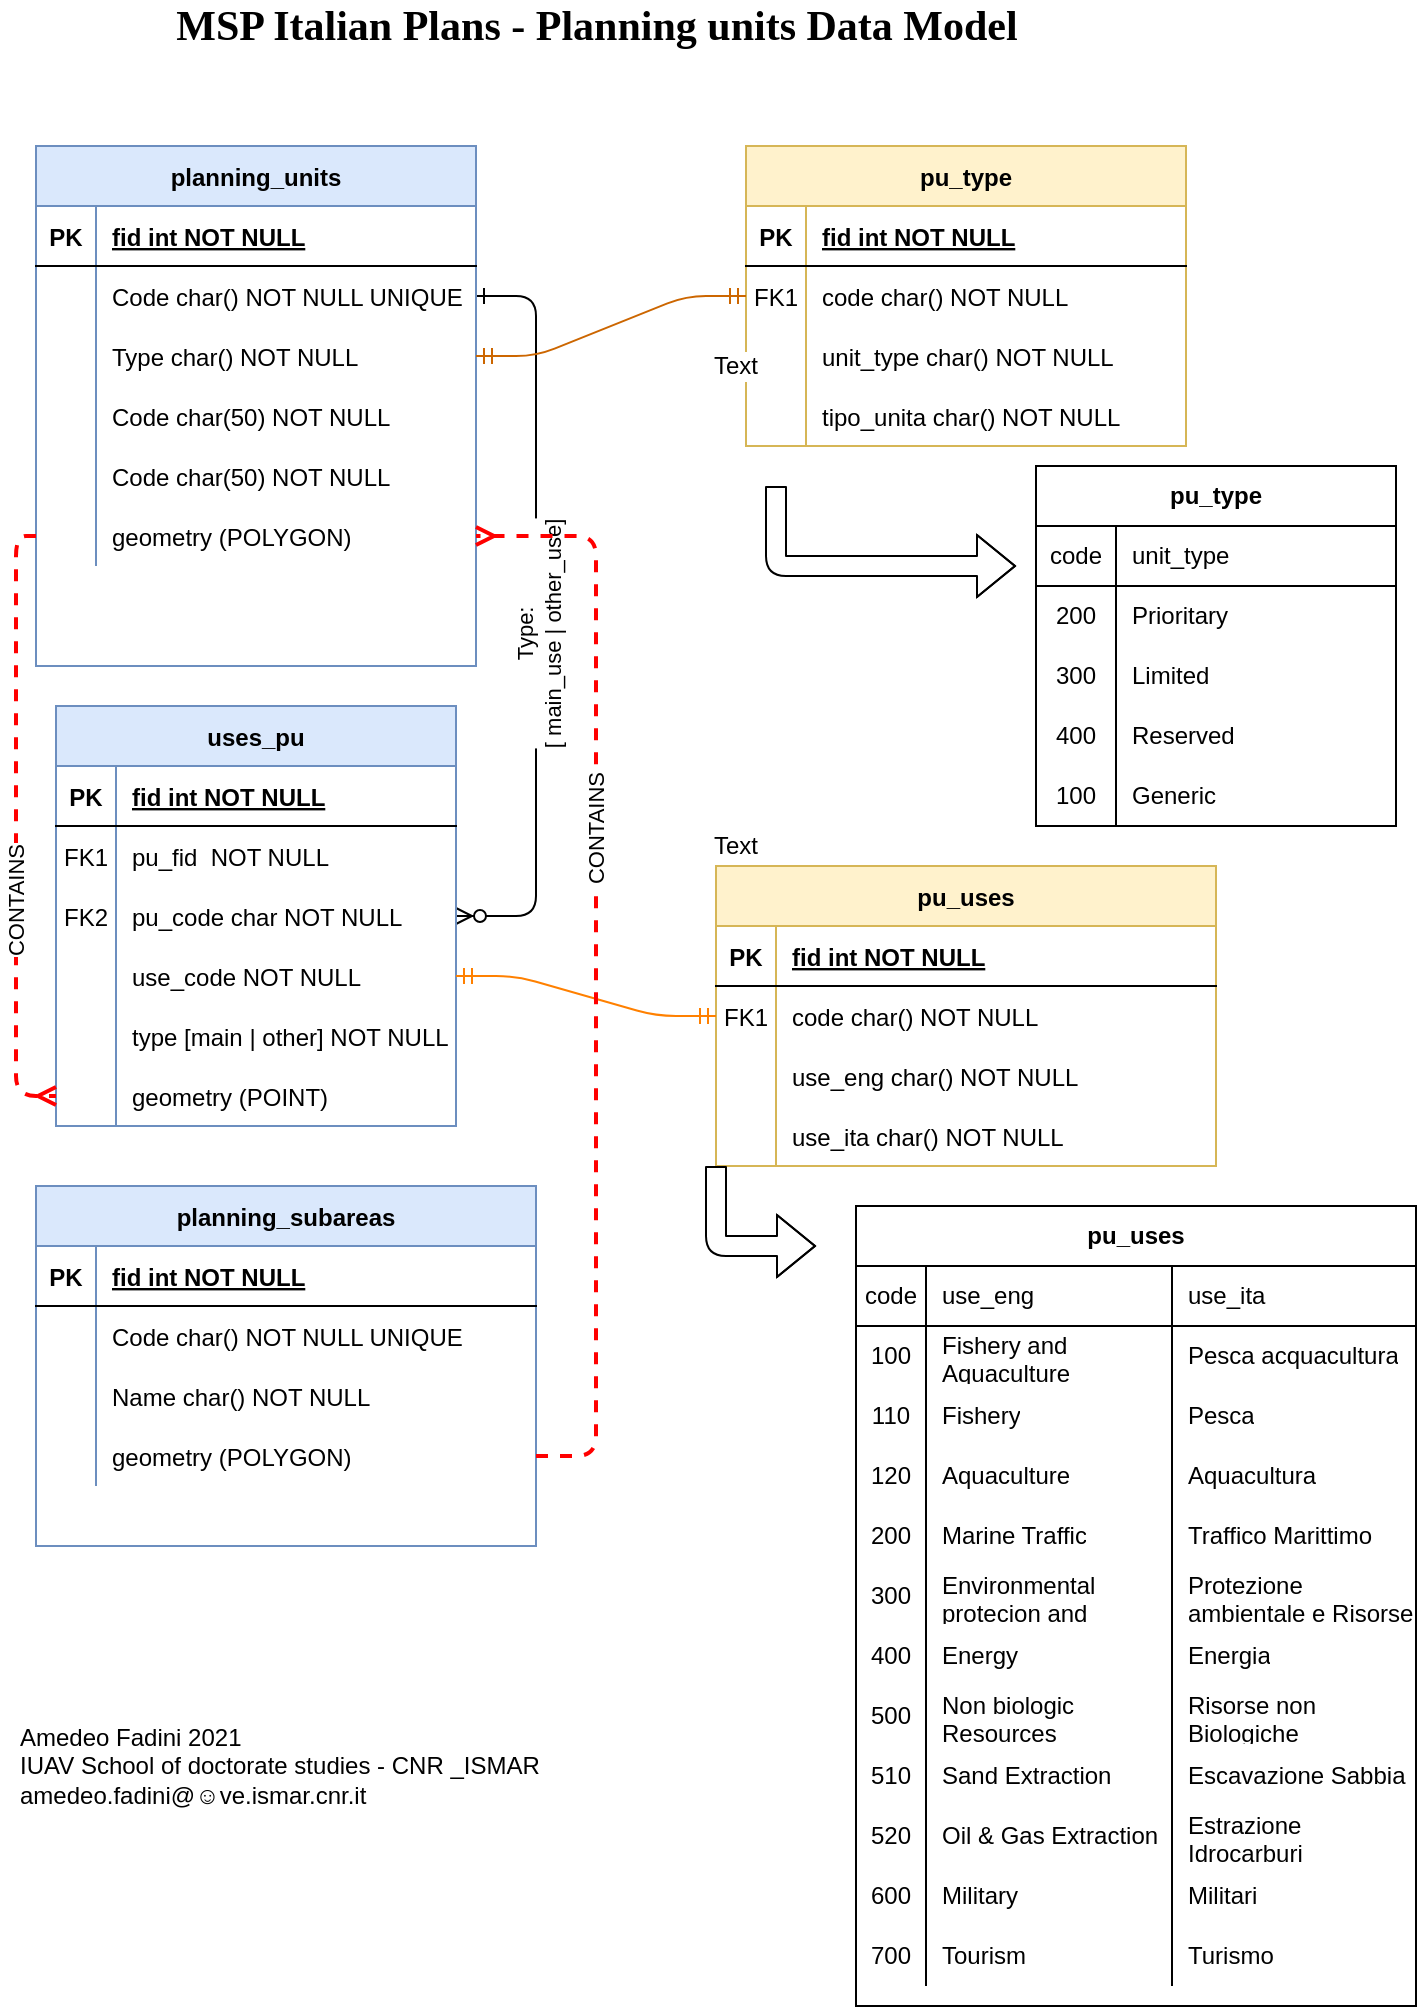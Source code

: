 <mxfile version="14.3.0" type="github">
  <diagram id="R2lEEEUBdFMjLlhIrx00" name="Page-1">
    <mxGraphModel dx="447" dy="422" grid="1" gridSize="10" guides="1" tooltips="1" connect="1" arrows="1" fold="1" page="1" pageScale="1" pageWidth="850" pageHeight="1100" math="0" shadow="0" extFonts="Permanent Marker^https://fonts.googleapis.com/css?family=Permanent+Marker">
      <root>
        <mxCell id="0" />
        <mxCell id="1" parent="0" />
        <mxCell id="C-vyLk0tnHw3VtMMgP7b-1" value="" style="edgeStyle=entityRelationEdgeStyle;endArrow=ERzeroToMany;startArrow=ERone;endFill=1;startFill=0;" parent="1" source="C-vyLk0tnHw3VtMMgP7b-27" target="C-vyLk0tnHw3VtMMgP7b-9" edge="1">
          <mxGeometry width="100" height="100" relative="1" as="geometry">
            <mxPoint x="340" y="720" as="sourcePoint" />
            <mxPoint x="440" y="620" as="targetPoint" />
          </mxGeometry>
        </mxCell>
        <mxCell id="fFFirWroovOzsKJPfMBZ-1" value="Type:&lt;br&gt;[ main_use | other_use]" style="edgeLabel;html=1;align=center;verticalAlign=middle;resizable=0;points=[];labelBackgroundColor=#ffffff;rotation=270;fixDash=0;container=0;" parent="C-vyLk0tnHw3VtMMgP7b-1" vertex="1" connectable="0">
          <mxGeometry x="-0.103" y="1" relative="1" as="geometry">
            <mxPoint y="28.71" as="offset" />
          </mxGeometry>
        </mxCell>
        <mxCell id="C-vyLk0tnHw3VtMMgP7b-2" value="uses_pu" style="shape=table;startSize=30;container=1;collapsible=1;childLayout=tableLayout;fixedRows=1;rowLines=0;fontStyle=1;align=center;resizeLast=1;fillColor=#dae8fc;strokeColor=#6c8ebf;" parent="1" vertex="1">
          <mxGeometry x="40" y="370" width="200" height="210" as="geometry" />
        </mxCell>
        <mxCell id="C-vyLk0tnHw3VtMMgP7b-3" value="" style="shape=partialRectangle;collapsible=0;dropTarget=0;pointerEvents=0;fillColor=none;points=[[0,0.5],[1,0.5]];portConstraint=eastwest;top=0;left=0;right=0;bottom=1;" parent="C-vyLk0tnHw3VtMMgP7b-2" vertex="1">
          <mxGeometry y="30" width="200" height="30" as="geometry" />
        </mxCell>
        <mxCell id="C-vyLk0tnHw3VtMMgP7b-4" value="PK" style="shape=partialRectangle;overflow=hidden;connectable=0;fillColor=none;top=0;left=0;bottom=0;right=0;fontStyle=1;" parent="C-vyLk0tnHw3VtMMgP7b-3" vertex="1">
          <mxGeometry width="30" height="30" as="geometry" />
        </mxCell>
        <mxCell id="C-vyLk0tnHw3VtMMgP7b-5" value="fid int NOT NULL " style="shape=partialRectangle;overflow=hidden;connectable=0;fillColor=none;top=0;left=0;bottom=0;right=0;align=left;spacingLeft=6;fontStyle=5;" parent="C-vyLk0tnHw3VtMMgP7b-3" vertex="1">
          <mxGeometry x="30" width="170" height="30" as="geometry" />
        </mxCell>
        <mxCell id="C-vyLk0tnHw3VtMMgP7b-6" value="" style="shape=partialRectangle;collapsible=0;dropTarget=0;pointerEvents=0;fillColor=none;points=[[0,0.5],[1,0.5]];portConstraint=eastwest;top=0;left=0;right=0;bottom=0;" parent="C-vyLk0tnHw3VtMMgP7b-2" vertex="1">
          <mxGeometry y="60" width="200" height="30" as="geometry" />
        </mxCell>
        <mxCell id="C-vyLk0tnHw3VtMMgP7b-7" value="FK1" style="shape=partialRectangle;overflow=hidden;connectable=0;fillColor=none;top=0;left=0;bottom=0;right=0;" parent="C-vyLk0tnHw3VtMMgP7b-6" vertex="1">
          <mxGeometry width="30" height="30" as="geometry" />
        </mxCell>
        <mxCell id="C-vyLk0tnHw3VtMMgP7b-8" value="pu_fid  NOT NULL" style="shape=partialRectangle;overflow=hidden;connectable=0;fillColor=none;top=0;left=0;bottom=0;right=0;align=left;spacingLeft=6;" parent="C-vyLk0tnHw3VtMMgP7b-6" vertex="1">
          <mxGeometry x="30" width="170" height="30" as="geometry" />
        </mxCell>
        <mxCell id="C-vyLk0tnHw3VtMMgP7b-9" value="" style="shape=partialRectangle;collapsible=0;dropTarget=0;pointerEvents=0;fillColor=none;points=[[0,0.5],[1,0.5]];portConstraint=eastwest;top=0;left=0;right=0;bottom=0;" parent="C-vyLk0tnHw3VtMMgP7b-2" vertex="1">
          <mxGeometry y="90" width="200" height="30" as="geometry" />
        </mxCell>
        <mxCell id="C-vyLk0tnHw3VtMMgP7b-10" value="FK2" style="shape=partialRectangle;overflow=hidden;connectable=0;fillColor=none;top=0;left=0;bottom=0;right=0;" parent="C-vyLk0tnHw3VtMMgP7b-9" vertex="1">
          <mxGeometry width="30" height="30" as="geometry" />
        </mxCell>
        <mxCell id="C-vyLk0tnHw3VtMMgP7b-11" value="pu_code char NOT NULL" style="shape=partialRectangle;overflow=hidden;connectable=0;fillColor=none;top=0;left=0;bottom=0;right=0;align=left;spacingLeft=6;" parent="C-vyLk0tnHw3VtMMgP7b-9" vertex="1">
          <mxGeometry x="30" width="170" height="30" as="geometry" />
        </mxCell>
        <mxCell id="M959guUSzOigbNjSj6-p-2" value="" style="shape=partialRectangle;collapsible=0;dropTarget=0;pointerEvents=0;fillColor=none;points=[[0,0.5],[1,0.5]];portConstraint=eastwest;top=0;left=0;right=0;bottom=0;" vertex="1" parent="C-vyLk0tnHw3VtMMgP7b-2">
          <mxGeometry y="120" width="200" height="30" as="geometry" />
        </mxCell>
        <mxCell id="M959guUSzOigbNjSj6-p-3" value="" style="shape=partialRectangle;overflow=hidden;connectable=0;fillColor=none;top=0;left=0;bottom=0;right=0;" vertex="1" parent="M959guUSzOigbNjSj6-p-2">
          <mxGeometry width="30" height="30" as="geometry" />
        </mxCell>
        <mxCell id="M959guUSzOigbNjSj6-p-4" value="use_code NOT NULL" style="shape=partialRectangle;overflow=hidden;connectable=0;fillColor=none;top=0;left=0;bottom=0;right=0;align=left;spacingLeft=6;" vertex="1" parent="M959guUSzOigbNjSj6-p-2">
          <mxGeometry x="30" width="170" height="30" as="geometry" />
        </mxCell>
        <mxCell id="M959guUSzOigbNjSj6-p-5" value="" style="shape=partialRectangle;collapsible=0;dropTarget=0;pointerEvents=0;fillColor=none;points=[[0,0.5],[1,0.5]];portConstraint=eastwest;top=0;left=0;right=0;bottom=0;" vertex="1" parent="C-vyLk0tnHw3VtMMgP7b-2">
          <mxGeometry y="150" width="200" height="30" as="geometry" />
        </mxCell>
        <mxCell id="M959guUSzOigbNjSj6-p-6" value="" style="shape=partialRectangle;overflow=hidden;connectable=0;fillColor=none;top=0;left=0;bottom=0;right=0;" vertex="1" parent="M959guUSzOigbNjSj6-p-5">
          <mxGeometry width="30" height="30" as="geometry" />
        </mxCell>
        <mxCell id="M959guUSzOigbNjSj6-p-7" value="type [main | other] NOT NULL" style="shape=partialRectangle;overflow=hidden;connectable=0;fillColor=none;top=0;left=0;bottom=0;right=0;align=left;spacingLeft=6;" vertex="1" parent="M959guUSzOigbNjSj6-p-5">
          <mxGeometry x="30" width="170" height="30" as="geometry" />
        </mxCell>
        <mxCell id="M959guUSzOigbNjSj6-p-123" value="" style="shape=partialRectangle;collapsible=0;dropTarget=0;pointerEvents=0;fillColor=none;points=[[0,0.5],[1,0.5]];portConstraint=eastwest;top=0;left=0;right=0;bottom=0;" vertex="1" parent="C-vyLk0tnHw3VtMMgP7b-2">
          <mxGeometry y="180" width="200" height="30" as="geometry" />
        </mxCell>
        <mxCell id="M959guUSzOigbNjSj6-p-124" value="" style="shape=partialRectangle;overflow=hidden;connectable=0;fillColor=none;top=0;left=0;bottom=0;right=0;" vertex="1" parent="M959guUSzOigbNjSj6-p-123">
          <mxGeometry width="30" height="30" as="geometry" />
        </mxCell>
        <mxCell id="M959guUSzOigbNjSj6-p-125" value="geometry (POINT)" style="shape=partialRectangle;overflow=hidden;connectable=0;fillColor=none;top=0;left=0;bottom=0;right=0;align=left;spacingLeft=6;" vertex="1" parent="M959guUSzOigbNjSj6-p-123">
          <mxGeometry x="30" width="170" height="30" as="geometry" />
        </mxCell>
        <mxCell id="C-vyLk0tnHw3VtMMgP7b-13" value="pu_uses" style="shape=table;startSize=30;container=1;collapsible=1;childLayout=tableLayout;fixedRows=1;rowLines=0;fontStyle=1;align=center;resizeLast=1;fillColor=#fff2cc;strokeColor=#d6b656;" parent="1" vertex="1">
          <mxGeometry x="370" y="450" width="250" height="150" as="geometry" />
        </mxCell>
        <mxCell id="C-vyLk0tnHw3VtMMgP7b-14" value="" style="shape=partialRectangle;collapsible=0;dropTarget=0;pointerEvents=0;fillColor=none;points=[[0,0.5],[1,0.5]];portConstraint=eastwest;top=0;left=0;right=0;bottom=1;" parent="C-vyLk0tnHw3VtMMgP7b-13" vertex="1">
          <mxGeometry y="30" width="250" height="30" as="geometry" />
        </mxCell>
        <mxCell id="C-vyLk0tnHw3VtMMgP7b-15" value="PK" style="shape=partialRectangle;overflow=hidden;connectable=0;fillColor=none;top=0;left=0;bottom=0;right=0;fontStyle=1;" parent="C-vyLk0tnHw3VtMMgP7b-14" vertex="1">
          <mxGeometry width="30" height="30" as="geometry" />
        </mxCell>
        <mxCell id="C-vyLk0tnHw3VtMMgP7b-16" value="fid int NOT NULL " style="shape=partialRectangle;overflow=hidden;connectable=0;fillColor=none;top=0;left=0;bottom=0;right=0;align=left;spacingLeft=6;fontStyle=5;" parent="C-vyLk0tnHw3VtMMgP7b-14" vertex="1">
          <mxGeometry x="30" width="220" height="30" as="geometry" />
        </mxCell>
        <mxCell id="C-vyLk0tnHw3VtMMgP7b-17" value="" style="shape=partialRectangle;collapsible=0;dropTarget=0;pointerEvents=0;fillColor=none;points=[[0,0.5],[1,0.5]];portConstraint=eastwest;top=0;left=0;right=0;bottom=0;" parent="C-vyLk0tnHw3VtMMgP7b-13" vertex="1">
          <mxGeometry y="60" width="250" height="30" as="geometry" />
        </mxCell>
        <mxCell id="C-vyLk0tnHw3VtMMgP7b-18" value="FK1" style="shape=partialRectangle;overflow=hidden;connectable=0;fillColor=none;top=0;left=0;bottom=0;right=0;" parent="C-vyLk0tnHw3VtMMgP7b-17" vertex="1">
          <mxGeometry width="30" height="30" as="geometry" />
        </mxCell>
        <mxCell id="C-vyLk0tnHw3VtMMgP7b-19" value="code char() NOT NULL" style="shape=partialRectangle;overflow=hidden;connectable=0;fillColor=none;top=0;left=0;bottom=0;right=0;align=left;spacingLeft=6;" parent="C-vyLk0tnHw3VtMMgP7b-17" vertex="1">
          <mxGeometry x="30" width="220" height="30" as="geometry" />
        </mxCell>
        <mxCell id="C-vyLk0tnHw3VtMMgP7b-20" value="" style="shape=partialRectangle;collapsible=0;dropTarget=0;pointerEvents=0;fillColor=none;points=[[0,0.5],[1,0.5]];portConstraint=eastwest;top=0;left=0;right=0;bottom=0;" parent="C-vyLk0tnHw3VtMMgP7b-13" vertex="1">
          <mxGeometry y="90" width="250" height="30" as="geometry" />
        </mxCell>
        <mxCell id="C-vyLk0tnHw3VtMMgP7b-21" value="" style="shape=partialRectangle;overflow=hidden;connectable=0;fillColor=none;top=0;left=0;bottom=0;right=0;" parent="C-vyLk0tnHw3VtMMgP7b-20" vertex="1">
          <mxGeometry width="30" height="30" as="geometry" />
        </mxCell>
        <mxCell id="C-vyLk0tnHw3VtMMgP7b-22" value="use_eng char() NOT NULL" style="shape=partialRectangle;overflow=hidden;connectable=0;fillColor=none;top=0;left=0;bottom=0;right=0;align=left;spacingLeft=6;" parent="C-vyLk0tnHw3VtMMgP7b-20" vertex="1">
          <mxGeometry x="30" width="220" height="30" as="geometry" />
        </mxCell>
        <mxCell id="M959guUSzOigbNjSj6-p-11" value="" style="shape=partialRectangle;collapsible=0;dropTarget=0;pointerEvents=0;fillColor=none;points=[[0,0.5],[1,0.5]];portConstraint=eastwest;top=0;left=0;right=0;bottom=0;" vertex="1" parent="C-vyLk0tnHw3VtMMgP7b-13">
          <mxGeometry y="120" width="250" height="30" as="geometry" />
        </mxCell>
        <mxCell id="M959guUSzOigbNjSj6-p-12" value="" style="shape=partialRectangle;overflow=hidden;connectable=0;fillColor=none;top=0;left=0;bottom=0;right=0;" vertex="1" parent="M959guUSzOigbNjSj6-p-11">
          <mxGeometry width="30" height="30" as="geometry" />
        </mxCell>
        <mxCell id="M959guUSzOigbNjSj6-p-13" value="use_ita char() NOT NULL" style="shape=partialRectangle;overflow=hidden;connectable=0;fillColor=none;top=0;left=0;bottom=0;right=0;align=left;spacingLeft=6;" vertex="1" parent="M959guUSzOigbNjSj6-p-11">
          <mxGeometry x="30" width="220" height="30" as="geometry" />
        </mxCell>
        <mxCell id="C-vyLk0tnHw3VtMMgP7b-23" value="planning_units" style="shape=table;startSize=30;container=1;collapsible=1;childLayout=tableLayout;fixedRows=1;rowLines=0;fontStyle=1;align=center;resizeLast=1;fillColor=#dae8fc;strokeColor=#6c8ebf;" parent="1" vertex="1">
          <mxGeometry x="30" y="90" width="220" height="260" as="geometry" />
        </mxCell>
        <mxCell id="C-vyLk0tnHw3VtMMgP7b-24" value="" style="shape=partialRectangle;collapsible=0;dropTarget=0;pointerEvents=0;fillColor=none;points=[[0,0.5],[1,0.5]];portConstraint=eastwest;top=0;left=0;right=0;bottom=1;" parent="C-vyLk0tnHw3VtMMgP7b-23" vertex="1">
          <mxGeometry y="30" width="220" height="30" as="geometry" />
        </mxCell>
        <mxCell id="C-vyLk0tnHw3VtMMgP7b-25" value="PK" style="shape=partialRectangle;overflow=hidden;connectable=0;fillColor=none;top=0;left=0;bottom=0;right=0;fontStyle=1;" parent="C-vyLk0tnHw3VtMMgP7b-24" vertex="1">
          <mxGeometry width="30" height="30" as="geometry" />
        </mxCell>
        <mxCell id="C-vyLk0tnHw3VtMMgP7b-26" value="fid int NOT NULL " style="shape=partialRectangle;overflow=hidden;connectable=0;fillColor=none;top=0;left=0;bottom=0;right=0;align=left;spacingLeft=6;fontStyle=5;" parent="C-vyLk0tnHw3VtMMgP7b-24" vertex="1">
          <mxGeometry x="30" width="190" height="30" as="geometry" />
        </mxCell>
        <mxCell id="C-vyLk0tnHw3VtMMgP7b-27" value="" style="shape=partialRectangle;collapsible=0;dropTarget=0;pointerEvents=0;fillColor=none;points=[[0,0.5],[1,0.5]];portConstraint=eastwest;top=0;left=0;right=0;bottom=0;" parent="C-vyLk0tnHw3VtMMgP7b-23" vertex="1">
          <mxGeometry y="60" width="220" height="30" as="geometry" />
        </mxCell>
        <mxCell id="C-vyLk0tnHw3VtMMgP7b-28" value="" style="shape=partialRectangle;overflow=hidden;connectable=0;fillColor=none;top=0;left=0;bottom=0;right=0;" parent="C-vyLk0tnHw3VtMMgP7b-27" vertex="1">
          <mxGeometry width="30" height="30" as="geometry" />
        </mxCell>
        <mxCell id="C-vyLk0tnHw3VtMMgP7b-29" value="Code char() NOT NULL UNIQUE" style="shape=partialRectangle;overflow=hidden;connectable=0;fillColor=none;top=0;left=0;bottom=0;right=0;align=left;spacingLeft=6;" parent="C-vyLk0tnHw3VtMMgP7b-27" vertex="1">
          <mxGeometry x="30" width="190" height="30" as="geometry" />
        </mxCell>
        <mxCell id="fFFirWroovOzsKJPfMBZ-2" value="" style="shape=partialRectangle;collapsible=0;dropTarget=0;pointerEvents=0;fillColor=none;points=[[0,0.5],[1,0.5]];portConstraint=eastwest;top=0;left=0;right=0;bottom=0;" parent="C-vyLk0tnHw3VtMMgP7b-23" vertex="1">
          <mxGeometry y="90" width="220" height="30" as="geometry" />
        </mxCell>
        <mxCell id="fFFirWroovOzsKJPfMBZ-3" value="" style="shape=partialRectangle;overflow=hidden;connectable=0;fillColor=none;top=0;left=0;bottom=0;right=0;" parent="fFFirWroovOzsKJPfMBZ-2" vertex="1">
          <mxGeometry width="30" height="30" as="geometry" />
        </mxCell>
        <mxCell id="fFFirWroovOzsKJPfMBZ-4" value="Type char() NOT NULL" style="shape=partialRectangle;overflow=hidden;connectable=0;fillColor=none;top=0;left=0;bottom=0;right=0;align=left;spacingLeft=6;" parent="fFFirWroovOzsKJPfMBZ-2" vertex="1">
          <mxGeometry x="30" width="190" height="30" as="geometry" />
        </mxCell>
        <mxCell id="M959guUSzOigbNjSj6-p-14" value="" style="shape=partialRectangle;collapsible=0;dropTarget=0;pointerEvents=0;fillColor=none;points=[[0,0.5],[1,0.5]];portConstraint=eastwest;top=0;left=0;right=0;bottom=0;" vertex="1" parent="C-vyLk0tnHw3VtMMgP7b-23">
          <mxGeometry y="120" width="220" height="30" as="geometry" />
        </mxCell>
        <mxCell id="M959guUSzOigbNjSj6-p-15" value="" style="shape=partialRectangle;overflow=hidden;connectable=0;fillColor=none;top=0;left=0;bottom=0;right=0;" vertex="1" parent="M959guUSzOigbNjSj6-p-14">
          <mxGeometry width="30" height="30" as="geometry" />
        </mxCell>
        <mxCell id="M959guUSzOigbNjSj6-p-16" value="Code char(50) NOT NULL" style="shape=partialRectangle;overflow=hidden;connectable=0;fillColor=none;top=0;left=0;bottom=0;right=0;align=left;spacingLeft=6;" vertex="1" parent="M959guUSzOigbNjSj6-p-14">
          <mxGeometry x="30" width="190" height="30" as="geometry" />
        </mxCell>
        <mxCell id="M959guUSzOigbNjSj6-p-135" value="" style="shape=partialRectangle;collapsible=0;dropTarget=0;pointerEvents=0;fillColor=none;points=[[0,0.5],[1,0.5]];portConstraint=eastwest;top=0;left=0;right=0;bottom=0;" vertex="1" parent="C-vyLk0tnHw3VtMMgP7b-23">
          <mxGeometry y="150" width="220" height="30" as="geometry" />
        </mxCell>
        <mxCell id="M959guUSzOigbNjSj6-p-136" value="" style="shape=partialRectangle;overflow=hidden;connectable=0;fillColor=none;top=0;left=0;bottom=0;right=0;" vertex="1" parent="M959guUSzOigbNjSj6-p-135">
          <mxGeometry width="30" height="30" as="geometry" />
        </mxCell>
        <mxCell id="M959guUSzOigbNjSj6-p-137" value="Code char(50) NOT NULL" style="shape=partialRectangle;overflow=hidden;connectable=0;fillColor=none;top=0;left=0;bottom=0;right=0;align=left;spacingLeft=6;" vertex="1" parent="M959guUSzOigbNjSj6-p-135">
          <mxGeometry x="30" width="190" height="30" as="geometry" />
        </mxCell>
        <mxCell id="M959guUSzOigbNjSj6-p-120" value="" style="shape=partialRectangle;collapsible=0;dropTarget=0;pointerEvents=0;fillColor=none;points=[[0,0.5],[1,0.5]];portConstraint=eastwest;top=0;left=0;right=0;bottom=0;" vertex="1" parent="C-vyLk0tnHw3VtMMgP7b-23">
          <mxGeometry y="180" width="220" height="30" as="geometry" />
        </mxCell>
        <mxCell id="M959guUSzOigbNjSj6-p-121" value="" style="shape=partialRectangle;overflow=hidden;connectable=0;fillColor=none;top=0;left=0;bottom=0;right=0;" vertex="1" parent="M959guUSzOigbNjSj6-p-120">
          <mxGeometry width="30" height="30" as="geometry" />
        </mxCell>
        <mxCell id="M959guUSzOigbNjSj6-p-122" value="geometry (POLYGON)" style="shape=partialRectangle;overflow=hidden;connectable=0;fillColor=none;top=0;left=0;bottom=0;right=0;align=left;spacingLeft=6;" vertex="1" parent="M959guUSzOigbNjSj6-p-120">
          <mxGeometry x="30" width="190" height="30" as="geometry" />
        </mxCell>
        <mxCell id="M959guUSzOigbNjSj6-p-17" value="pu_type" style="shape=table;startSize=30;container=1;collapsible=1;childLayout=tableLayout;fixedRows=1;rowLines=0;fontStyle=1;align=center;resizeLast=1;fillColor=#fff2cc;strokeColor=#d6b656;" vertex="1" parent="1">
          <mxGeometry x="385" y="90" width="220" height="150" as="geometry" />
        </mxCell>
        <mxCell id="M959guUSzOigbNjSj6-p-18" value="" style="shape=partialRectangle;collapsible=0;dropTarget=0;pointerEvents=0;fillColor=none;points=[[0,0.5],[1,0.5]];portConstraint=eastwest;top=0;left=0;right=0;bottom=1;" vertex="1" parent="M959guUSzOigbNjSj6-p-17">
          <mxGeometry y="30" width="220" height="30" as="geometry" />
        </mxCell>
        <mxCell id="M959guUSzOigbNjSj6-p-19" value="PK" style="shape=partialRectangle;overflow=hidden;connectable=0;fillColor=none;top=0;left=0;bottom=0;right=0;fontStyle=1;" vertex="1" parent="M959guUSzOigbNjSj6-p-18">
          <mxGeometry width="30" height="30" as="geometry" />
        </mxCell>
        <mxCell id="M959guUSzOigbNjSj6-p-20" value="fid int NOT NULL " style="shape=partialRectangle;overflow=hidden;connectable=0;fillColor=none;top=0;left=0;bottom=0;right=0;align=left;spacingLeft=6;fontStyle=5;" vertex="1" parent="M959guUSzOigbNjSj6-p-18">
          <mxGeometry x="30" width="190" height="30" as="geometry" />
        </mxCell>
        <mxCell id="M959guUSzOigbNjSj6-p-21" value="" style="shape=partialRectangle;collapsible=0;dropTarget=0;pointerEvents=0;fillColor=none;points=[[0,0.5],[1,0.5]];portConstraint=eastwest;top=0;left=0;right=0;bottom=0;" vertex="1" parent="M959guUSzOigbNjSj6-p-17">
          <mxGeometry y="60" width="220" height="30" as="geometry" />
        </mxCell>
        <mxCell id="M959guUSzOigbNjSj6-p-22" value="FK1" style="shape=partialRectangle;overflow=hidden;connectable=0;fillColor=none;top=0;left=0;bottom=0;right=0;" vertex="1" parent="M959guUSzOigbNjSj6-p-21">
          <mxGeometry width="30" height="30" as="geometry" />
        </mxCell>
        <mxCell id="M959guUSzOigbNjSj6-p-23" value="code char() NOT NULL" style="shape=partialRectangle;overflow=hidden;connectable=0;fillColor=none;top=0;left=0;bottom=0;right=0;align=left;spacingLeft=6;" vertex="1" parent="M959guUSzOigbNjSj6-p-21">
          <mxGeometry x="30" width="190" height="30" as="geometry" />
        </mxCell>
        <mxCell id="M959guUSzOigbNjSj6-p-24" value="" style="shape=partialRectangle;collapsible=0;dropTarget=0;pointerEvents=0;fillColor=none;points=[[0,0.5],[1,0.5]];portConstraint=eastwest;top=0;left=0;right=0;bottom=0;" vertex="1" parent="M959guUSzOigbNjSj6-p-17">
          <mxGeometry y="90" width="220" height="30" as="geometry" />
        </mxCell>
        <mxCell id="M959guUSzOigbNjSj6-p-25" value="" style="shape=partialRectangle;overflow=hidden;connectable=0;fillColor=none;top=0;left=0;bottom=0;right=0;" vertex="1" parent="M959guUSzOigbNjSj6-p-24">
          <mxGeometry width="30" height="30" as="geometry" />
        </mxCell>
        <mxCell id="M959guUSzOigbNjSj6-p-26" value="unit_type char() NOT NULL" style="shape=partialRectangle;overflow=hidden;connectable=0;fillColor=none;top=0;left=0;bottom=0;right=0;align=left;spacingLeft=6;" vertex="1" parent="M959guUSzOigbNjSj6-p-24">
          <mxGeometry x="30" width="190" height="30" as="geometry" />
        </mxCell>
        <mxCell id="M959guUSzOigbNjSj6-p-27" value="" style="shape=partialRectangle;collapsible=0;dropTarget=0;pointerEvents=0;fillColor=none;points=[[0,0.5],[1,0.5]];portConstraint=eastwest;top=0;left=0;right=0;bottom=0;" vertex="1" parent="M959guUSzOigbNjSj6-p-17">
          <mxGeometry y="120" width="220" height="30" as="geometry" />
        </mxCell>
        <mxCell id="M959guUSzOigbNjSj6-p-28" value="" style="shape=partialRectangle;overflow=hidden;connectable=0;fillColor=none;top=0;left=0;bottom=0;right=0;" vertex="1" parent="M959guUSzOigbNjSj6-p-27">
          <mxGeometry width="30" height="30" as="geometry" />
        </mxCell>
        <mxCell id="M959guUSzOigbNjSj6-p-29" value="tipo_unita char() NOT NULL" style="shape=partialRectangle;overflow=hidden;connectable=0;fillColor=none;top=0;left=0;bottom=0;right=0;align=left;spacingLeft=6;" vertex="1" parent="M959guUSzOigbNjSj6-p-27">
          <mxGeometry x="30" width="190" height="30" as="geometry" />
        </mxCell>
        <mxCell id="M959guUSzOigbNjSj6-p-30" value="" style="edgeStyle=entityRelationEdgeStyle;fontSize=12;html=1;endArrow=ERmandOne;startArrow=ERmandOne;strokeColor=#FF8000;" edge="1" parent="1" source="C-vyLk0tnHw3VtMMgP7b-17" target="M959guUSzOigbNjSj6-p-2">
          <mxGeometry width="100" height="100" relative="1" as="geometry">
            <mxPoint x="350" y="420" as="sourcePoint" />
            <mxPoint x="450" y="320" as="targetPoint" />
          </mxGeometry>
        </mxCell>
        <mxCell id="M959guUSzOigbNjSj6-p-31" value="" style="edgeStyle=entityRelationEdgeStyle;fontSize=12;html=1;endArrow=ERmandOne;startArrow=ERmandOne;exitX=1;exitY=0.5;exitDx=0;exitDy=0;entryX=0;entryY=0.5;entryDx=0;entryDy=0;strokeWidth=1;strokeColor=#CC6600;" edge="1" parent="1" source="fFFirWroovOzsKJPfMBZ-2" target="M959guUSzOigbNjSj6-p-21">
          <mxGeometry width="100" height="100" relative="1" as="geometry">
            <mxPoint x="280" y="535" as="sourcePoint" />
            <mxPoint x="390" y="405" as="targetPoint" />
          </mxGeometry>
        </mxCell>
        <mxCell id="M959guUSzOigbNjSj6-p-40" value="pu_type" style="shape=table;html=1;whiteSpace=wrap;startSize=30;container=1;collapsible=0;childLayout=tableLayout;fixedRows=1;rowLines=0;fontStyle=1;align=center;strokeColor=#000000;fillColor=none;" vertex="1" parent="1">
          <mxGeometry x="530" y="250" width="180" height="180" as="geometry" />
        </mxCell>
        <mxCell id="M959guUSzOigbNjSj6-p-41" value="" style="shape=partialRectangle;html=1;whiteSpace=wrap;collapsible=0;dropTarget=0;pointerEvents=0;fillColor=none;top=0;left=0;bottom=1;right=0;points=[[0,0.5],[1,0.5]];portConstraint=eastwest;" vertex="1" parent="M959guUSzOigbNjSj6-p-40">
          <mxGeometry y="30" width="180" height="30" as="geometry" />
        </mxCell>
        <mxCell id="M959guUSzOigbNjSj6-p-42" value="code" style="shape=partialRectangle;html=1;whiteSpace=wrap;connectable=0;fillColor=none;top=0;left=0;bottom=0;right=0;overflow=hidden;" vertex="1" parent="M959guUSzOigbNjSj6-p-41">
          <mxGeometry width="40" height="30" as="geometry" />
        </mxCell>
        <mxCell id="M959guUSzOigbNjSj6-p-43" value="unit_type" style="shape=partialRectangle;html=1;whiteSpace=wrap;connectable=0;fillColor=none;top=0;left=0;bottom=0;right=0;align=left;spacingLeft=6;overflow=hidden;" vertex="1" parent="M959guUSzOigbNjSj6-p-41">
          <mxGeometry x="40" width="140" height="30" as="geometry" />
        </mxCell>
        <mxCell id="M959guUSzOigbNjSj6-p-44" value="" style="shape=partialRectangle;html=1;whiteSpace=wrap;collapsible=0;dropTarget=0;pointerEvents=0;fillColor=none;top=0;left=0;bottom=0;right=0;points=[[0,0.5],[1,0.5]];portConstraint=eastwest;" vertex="1" parent="M959guUSzOigbNjSj6-p-40">
          <mxGeometry y="60" width="180" height="30" as="geometry" />
        </mxCell>
        <mxCell id="M959guUSzOigbNjSj6-p-45" value="200" style="shape=partialRectangle;html=1;whiteSpace=wrap;connectable=0;fillColor=none;top=0;left=0;bottom=0;right=0;overflow=hidden;" vertex="1" parent="M959guUSzOigbNjSj6-p-44">
          <mxGeometry width="40" height="30" as="geometry" />
        </mxCell>
        <mxCell id="M959guUSzOigbNjSj6-p-46" value="Prioritary" style="shape=partialRectangle;html=1;whiteSpace=wrap;connectable=0;fillColor=none;top=0;left=0;bottom=0;right=0;align=left;spacingLeft=6;overflow=hidden;" vertex="1" parent="M959guUSzOigbNjSj6-p-44">
          <mxGeometry x="40" width="140" height="30" as="geometry" />
        </mxCell>
        <mxCell id="M959guUSzOigbNjSj6-p-47" value="" style="shape=partialRectangle;html=1;whiteSpace=wrap;collapsible=0;dropTarget=0;pointerEvents=0;fillColor=none;top=0;left=0;bottom=0;right=0;points=[[0,0.5],[1,0.5]];portConstraint=eastwest;" vertex="1" parent="M959guUSzOigbNjSj6-p-40">
          <mxGeometry y="90" width="180" height="30" as="geometry" />
        </mxCell>
        <mxCell id="M959guUSzOigbNjSj6-p-48" value="300" style="shape=partialRectangle;html=1;whiteSpace=wrap;connectable=0;fillColor=none;top=0;left=0;bottom=0;right=0;overflow=hidden;" vertex="1" parent="M959guUSzOigbNjSj6-p-47">
          <mxGeometry width="40" height="30" as="geometry" />
        </mxCell>
        <mxCell id="M959guUSzOigbNjSj6-p-49" value="Limited" style="shape=partialRectangle;html=1;whiteSpace=wrap;connectable=0;fillColor=none;top=0;left=0;bottom=0;right=0;align=left;spacingLeft=6;overflow=hidden;" vertex="1" parent="M959guUSzOigbNjSj6-p-47">
          <mxGeometry x="40" width="140" height="30" as="geometry" />
        </mxCell>
        <mxCell id="M959guUSzOigbNjSj6-p-50" value="" style="shape=partialRectangle;html=1;whiteSpace=wrap;collapsible=0;dropTarget=0;pointerEvents=0;fillColor=none;top=0;left=0;bottom=0;right=0;points=[[0,0.5],[1,0.5]];portConstraint=eastwest;" vertex="1" parent="M959guUSzOigbNjSj6-p-40">
          <mxGeometry y="120" width="180" height="30" as="geometry" />
        </mxCell>
        <mxCell id="M959guUSzOigbNjSj6-p-51" value="400" style="shape=partialRectangle;html=1;whiteSpace=wrap;connectable=0;fillColor=none;top=0;left=0;bottom=0;right=0;overflow=hidden;" vertex="1" parent="M959guUSzOigbNjSj6-p-50">
          <mxGeometry width="40" height="30" as="geometry" />
        </mxCell>
        <mxCell id="M959guUSzOigbNjSj6-p-52" value="Reserved" style="shape=partialRectangle;html=1;whiteSpace=wrap;connectable=0;fillColor=none;top=0;left=0;bottom=0;right=0;align=left;spacingLeft=6;overflow=hidden;" vertex="1" parent="M959guUSzOigbNjSj6-p-50">
          <mxGeometry x="40" width="140" height="30" as="geometry" />
        </mxCell>
        <mxCell id="M959guUSzOigbNjSj6-p-53" value="" style="shape=partialRectangle;html=1;whiteSpace=wrap;collapsible=0;dropTarget=0;pointerEvents=0;fillColor=none;top=0;left=0;bottom=0;right=0;points=[[0,0.5],[1,0.5]];portConstraint=eastwest;" vertex="1" parent="M959guUSzOigbNjSj6-p-40">
          <mxGeometry y="150" width="180" height="30" as="geometry" />
        </mxCell>
        <mxCell id="M959guUSzOigbNjSj6-p-54" value="100" style="shape=partialRectangle;html=1;whiteSpace=wrap;connectable=0;fillColor=none;top=0;left=0;bottom=0;right=0;overflow=hidden;" vertex="1" parent="M959guUSzOigbNjSj6-p-53">
          <mxGeometry width="40" height="30" as="geometry" />
        </mxCell>
        <mxCell id="M959guUSzOigbNjSj6-p-55" value="Generic" style="shape=partialRectangle;html=1;whiteSpace=wrap;connectable=0;fillColor=none;top=0;left=0;bottom=0;right=0;align=left;spacingLeft=6;overflow=hidden;" vertex="1" parent="M959guUSzOigbNjSj6-p-53">
          <mxGeometry x="40" width="140" height="30" as="geometry" />
        </mxCell>
        <mxCell id="M959guUSzOigbNjSj6-p-56" value="" style="shape=flexArrow;endArrow=classic;html=1;" edge="1" parent="1">
          <mxGeometry width="50" height="50" relative="1" as="geometry">
            <mxPoint x="400" y="260" as="sourcePoint" />
            <mxPoint x="520" y="300" as="targetPoint" />
            <Array as="points">
              <mxPoint x="400" y="300" />
            </Array>
          </mxGeometry>
        </mxCell>
        <mxCell id="M959guUSzOigbNjSj6-p-57" value="" style="shape=flexArrow;endArrow=classic;html=1;" edge="1" parent="1">
          <mxGeometry width="50" height="50" relative="1" as="geometry">
            <mxPoint x="370" y="600" as="sourcePoint" />
            <mxPoint x="420" y="640" as="targetPoint" />
            <Array as="points">
              <mxPoint x="370" y="640" />
            </Array>
          </mxGeometry>
        </mxCell>
        <mxCell id="M959guUSzOigbNjSj6-p-58" value="pu_uses" style="shape=table;html=1;whiteSpace=wrap;startSize=30;container=1;collapsible=0;childLayout=tableLayout;fixedRows=1;rowLines=0;fontStyle=1;align=center;strokeColor=#000000;fillColor=none;" vertex="1" parent="1">
          <mxGeometry x="440" y="620" width="280" height="400" as="geometry" />
        </mxCell>
        <mxCell id="M959guUSzOigbNjSj6-p-59" value="" style="shape=partialRectangle;html=1;whiteSpace=wrap;collapsible=0;dropTarget=0;pointerEvents=0;fillColor=none;top=0;left=0;bottom=1;right=0;points=[[0,0.5],[1,0.5]];portConstraint=eastwest;" vertex="1" parent="M959guUSzOigbNjSj6-p-58">
          <mxGeometry y="30" width="280" height="30" as="geometry" />
        </mxCell>
        <mxCell id="M959guUSzOigbNjSj6-p-60" value="code" style="shape=partialRectangle;html=1;whiteSpace=wrap;connectable=0;fillColor=none;top=0;left=0;bottom=0;right=0;overflow=hidden;" vertex="1" parent="M959guUSzOigbNjSj6-p-59">
          <mxGeometry width="35" height="30" as="geometry" />
        </mxCell>
        <mxCell id="M959guUSzOigbNjSj6-p-61" value="use_eng" style="shape=partialRectangle;html=1;whiteSpace=wrap;connectable=0;fillColor=none;top=0;left=0;bottom=0;right=0;align=left;spacingLeft=6;overflow=hidden;" vertex="1" parent="M959guUSzOigbNjSj6-p-59">
          <mxGeometry x="35" width="123" height="30" as="geometry" />
        </mxCell>
        <mxCell id="M959guUSzOigbNjSj6-p-74" value="use_ita" style="shape=partialRectangle;html=1;whiteSpace=wrap;connectable=0;fillColor=none;top=0;left=0;bottom=0;right=0;align=left;spacingLeft=6;overflow=hidden;" vertex="1" parent="M959guUSzOigbNjSj6-p-59">
          <mxGeometry x="158" width="122" height="30" as="geometry" />
        </mxCell>
        <mxCell id="M959guUSzOigbNjSj6-p-62" value="" style="shape=partialRectangle;html=1;whiteSpace=wrap;collapsible=0;dropTarget=0;pointerEvents=0;fillColor=none;top=0;left=0;bottom=0;right=0;points=[[0,0.5],[1,0.5]];portConstraint=eastwest;" vertex="1" parent="M959guUSzOigbNjSj6-p-58">
          <mxGeometry y="60" width="280" height="30" as="geometry" />
        </mxCell>
        <mxCell id="M959guUSzOigbNjSj6-p-63" value="100" style="shape=partialRectangle;html=1;whiteSpace=wrap;connectable=0;fillColor=none;top=0;left=0;bottom=0;right=0;overflow=hidden;" vertex="1" parent="M959guUSzOigbNjSj6-p-62">
          <mxGeometry width="35" height="30" as="geometry" />
        </mxCell>
        <mxCell id="M959guUSzOigbNjSj6-p-64" value="Fishery and Aquaculture" style="shape=partialRectangle;html=1;whiteSpace=wrap;connectable=0;fillColor=none;top=0;left=0;bottom=0;right=0;align=left;spacingLeft=6;overflow=hidden;" vertex="1" parent="M959guUSzOigbNjSj6-p-62">
          <mxGeometry x="35" width="123" height="30" as="geometry" />
        </mxCell>
        <mxCell id="M959guUSzOigbNjSj6-p-75" value="Pesca acquacultura" style="shape=partialRectangle;html=1;whiteSpace=wrap;connectable=0;fillColor=none;top=0;left=0;bottom=0;right=0;align=left;spacingLeft=6;overflow=hidden;" vertex="1" parent="M959guUSzOigbNjSj6-p-62">
          <mxGeometry x="158" width="122" height="30" as="geometry" />
        </mxCell>
        <mxCell id="M959guUSzOigbNjSj6-p-65" value="" style="shape=partialRectangle;html=1;whiteSpace=wrap;collapsible=0;dropTarget=0;pointerEvents=0;fillColor=none;top=0;left=0;bottom=0;right=0;points=[[0,0.5],[1,0.5]];portConstraint=eastwest;" vertex="1" parent="M959guUSzOigbNjSj6-p-58">
          <mxGeometry y="90" width="280" height="30" as="geometry" />
        </mxCell>
        <mxCell id="M959guUSzOigbNjSj6-p-66" value="110" style="shape=partialRectangle;html=1;whiteSpace=wrap;connectable=0;fillColor=none;top=0;left=0;bottom=0;right=0;overflow=hidden;" vertex="1" parent="M959guUSzOigbNjSj6-p-65">
          <mxGeometry width="35" height="30" as="geometry" />
        </mxCell>
        <mxCell id="M959guUSzOigbNjSj6-p-67" value="Fishery" style="shape=partialRectangle;html=1;whiteSpace=wrap;connectable=0;fillColor=none;top=0;left=0;bottom=0;right=0;align=left;spacingLeft=6;overflow=hidden;" vertex="1" parent="M959guUSzOigbNjSj6-p-65">
          <mxGeometry x="35" width="123" height="30" as="geometry" />
        </mxCell>
        <mxCell id="M959guUSzOigbNjSj6-p-76" value="Pesca" style="shape=partialRectangle;html=1;whiteSpace=wrap;connectable=0;fillColor=none;top=0;left=0;bottom=0;right=0;align=left;spacingLeft=6;overflow=hidden;" vertex="1" parent="M959guUSzOigbNjSj6-p-65">
          <mxGeometry x="158" width="122" height="30" as="geometry" />
        </mxCell>
        <mxCell id="M959guUSzOigbNjSj6-p-68" value="" style="shape=partialRectangle;html=1;whiteSpace=wrap;collapsible=0;dropTarget=0;pointerEvents=0;fillColor=none;top=0;left=0;bottom=0;right=0;points=[[0,0.5],[1,0.5]];portConstraint=eastwest;" vertex="1" parent="M959guUSzOigbNjSj6-p-58">
          <mxGeometry y="120" width="280" height="30" as="geometry" />
        </mxCell>
        <mxCell id="M959guUSzOigbNjSj6-p-69" value="120" style="shape=partialRectangle;html=1;whiteSpace=wrap;connectable=0;fillColor=none;top=0;left=0;bottom=0;right=0;overflow=hidden;" vertex="1" parent="M959guUSzOigbNjSj6-p-68">
          <mxGeometry width="35" height="30" as="geometry" />
        </mxCell>
        <mxCell id="M959guUSzOigbNjSj6-p-70" value="Aquaculture" style="shape=partialRectangle;html=1;whiteSpace=wrap;connectable=0;fillColor=none;top=0;left=0;bottom=0;right=0;align=left;spacingLeft=6;overflow=hidden;" vertex="1" parent="M959guUSzOigbNjSj6-p-68">
          <mxGeometry x="35" width="123" height="30" as="geometry" />
        </mxCell>
        <mxCell id="M959guUSzOigbNjSj6-p-77" value="Aquacultura" style="shape=partialRectangle;html=1;whiteSpace=wrap;connectable=0;fillColor=none;top=0;left=0;bottom=0;right=0;align=left;spacingLeft=6;overflow=hidden;" vertex="1" parent="M959guUSzOigbNjSj6-p-68">
          <mxGeometry x="158" width="122" height="30" as="geometry" />
        </mxCell>
        <mxCell id="M959guUSzOigbNjSj6-p-71" value="" style="shape=partialRectangle;html=1;whiteSpace=wrap;collapsible=0;dropTarget=0;pointerEvents=0;fillColor=none;top=0;left=0;bottom=0;right=0;points=[[0,0.5],[1,0.5]];portConstraint=eastwest;" vertex="1" parent="M959guUSzOigbNjSj6-p-58">
          <mxGeometry y="150" width="280" height="30" as="geometry" />
        </mxCell>
        <mxCell id="M959guUSzOigbNjSj6-p-72" value="200" style="shape=partialRectangle;html=1;whiteSpace=wrap;connectable=0;fillColor=none;top=0;left=0;bottom=0;right=0;overflow=hidden;" vertex="1" parent="M959guUSzOigbNjSj6-p-71">
          <mxGeometry width="35" height="30" as="geometry" />
        </mxCell>
        <mxCell id="M959guUSzOigbNjSj6-p-73" value="Marine Traffic" style="shape=partialRectangle;html=1;whiteSpace=wrap;connectable=0;fillColor=none;top=0;left=0;bottom=0;right=0;align=left;spacingLeft=6;overflow=hidden;" vertex="1" parent="M959guUSzOigbNjSj6-p-71">
          <mxGeometry x="35" width="123" height="30" as="geometry" />
        </mxCell>
        <mxCell id="M959guUSzOigbNjSj6-p-78" value="Traffico Marittimo" style="shape=partialRectangle;html=1;whiteSpace=wrap;connectable=0;fillColor=none;top=0;left=0;bottom=0;right=0;align=left;spacingLeft=6;overflow=hidden;" vertex="1" parent="M959guUSzOigbNjSj6-p-71">
          <mxGeometry x="158" width="122" height="30" as="geometry" />
        </mxCell>
        <mxCell id="M959guUSzOigbNjSj6-p-79" value="" style="shape=partialRectangle;html=1;whiteSpace=wrap;collapsible=0;dropTarget=0;pointerEvents=0;fillColor=none;top=0;left=0;bottom=0;right=0;points=[[0,0.5],[1,0.5]];portConstraint=eastwest;" vertex="1" parent="M959guUSzOigbNjSj6-p-58">
          <mxGeometry y="180" width="280" height="30" as="geometry" />
        </mxCell>
        <mxCell id="M959guUSzOigbNjSj6-p-80" value="300" style="shape=partialRectangle;html=1;whiteSpace=wrap;connectable=0;fillColor=none;top=0;left=0;bottom=0;right=0;overflow=hidden;" vertex="1" parent="M959guUSzOigbNjSj6-p-79">
          <mxGeometry width="35" height="30" as="geometry" />
        </mxCell>
        <mxCell id="M959guUSzOigbNjSj6-p-81" value="Environmental protecion and resources" style="shape=partialRectangle;html=1;whiteSpace=wrap;connectable=0;fillColor=none;top=0;left=0;bottom=0;right=0;align=left;spacingLeft=6;overflow=hidden;" vertex="1" parent="M959guUSzOigbNjSj6-p-79">
          <mxGeometry x="35" width="123" height="30" as="geometry" />
        </mxCell>
        <mxCell id="M959guUSzOigbNjSj6-p-82" value="Protezione ambientale e Risorse" style="shape=partialRectangle;html=1;whiteSpace=wrap;connectable=0;fillColor=none;top=0;left=0;bottom=0;right=0;align=left;spacingLeft=6;overflow=hidden;" vertex="1" parent="M959guUSzOigbNjSj6-p-79">
          <mxGeometry x="158" width="122" height="30" as="geometry" />
        </mxCell>
        <mxCell id="M959guUSzOigbNjSj6-p-83" value="" style="shape=partialRectangle;html=1;whiteSpace=wrap;collapsible=0;dropTarget=0;pointerEvents=0;fillColor=none;top=0;left=0;bottom=0;right=0;points=[[0,0.5],[1,0.5]];portConstraint=eastwest;" vertex="1" parent="M959guUSzOigbNjSj6-p-58">
          <mxGeometry y="210" width="280" height="30" as="geometry" />
        </mxCell>
        <mxCell id="M959guUSzOigbNjSj6-p-84" value="400" style="shape=partialRectangle;html=1;whiteSpace=wrap;connectable=0;fillColor=none;top=0;left=0;bottom=0;right=0;overflow=hidden;" vertex="1" parent="M959guUSzOigbNjSj6-p-83">
          <mxGeometry width="35" height="30" as="geometry" />
        </mxCell>
        <mxCell id="M959guUSzOigbNjSj6-p-85" value="Energy" style="shape=partialRectangle;html=1;whiteSpace=wrap;connectable=0;fillColor=none;top=0;left=0;bottom=0;right=0;align=left;spacingLeft=6;overflow=hidden;" vertex="1" parent="M959guUSzOigbNjSj6-p-83">
          <mxGeometry x="35" width="123" height="30" as="geometry" />
        </mxCell>
        <mxCell id="M959guUSzOigbNjSj6-p-86" value="Energia" style="shape=partialRectangle;html=1;whiteSpace=wrap;connectable=0;fillColor=none;top=0;left=0;bottom=0;right=0;align=left;spacingLeft=6;overflow=hidden;" vertex="1" parent="M959guUSzOigbNjSj6-p-83">
          <mxGeometry x="158" width="122" height="30" as="geometry" />
        </mxCell>
        <mxCell id="M959guUSzOigbNjSj6-p-87" value="" style="shape=partialRectangle;html=1;whiteSpace=wrap;collapsible=0;dropTarget=0;pointerEvents=0;fillColor=none;top=0;left=0;bottom=0;right=0;points=[[0,0.5],[1,0.5]];portConstraint=eastwest;" vertex="1" parent="M959guUSzOigbNjSj6-p-58">
          <mxGeometry y="240" width="280" height="30" as="geometry" />
        </mxCell>
        <mxCell id="M959guUSzOigbNjSj6-p-88" value="500" style="shape=partialRectangle;html=1;whiteSpace=wrap;connectable=0;fillColor=none;top=0;left=0;bottom=0;right=0;overflow=hidden;" vertex="1" parent="M959guUSzOigbNjSj6-p-87">
          <mxGeometry width="35" height="30" as="geometry" />
        </mxCell>
        <mxCell id="M959guUSzOigbNjSj6-p-89" value="Non biologic Resources" style="shape=partialRectangle;html=1;whiteSpace=wrap;connectable=0;fillColor=none;top=0;left=0;bottom=0;right=0;align=left;spacingLeft=6;overflow=hidden;" vertex="1" parent="M959guUSzOigbNjSj6-p-87">
          <mxGeometry x="35" width="123" height="30" as="geometry" />
        </mxCell>
        <mxCell id="M959guUSzOigbNjSj6-p-90" value="Risorse non Biologiche" style="shape=partialRectangle;html=1;whiteSpace=wrap;connectable=0;fillColor=none;top=0;left=0;bottom=0;right=0;align=left;spacingLeft=6;overflow=hidden;" vertex="1" parent="M959guUSzOigbNjSj6-p-87">
          <mxGeometry x="158" width="122" height="30" as="geometry" />
        </mxCell>
        <mxCell id="M959guUSzOigbNjSj6-p-91" value="" style="shape=partialRectangle;html=1;whiteSpace=wrap;collapsible=0;dropTarget=0;pointerEvents=0;fillColor=none;top=0;left=0;bottom=0;right=0;points=[[0,0.5],[1,0.5]];portConstraint=eastwest;" vertex="1" parent="M959guUSzOigbNjSj6-p-58">
          <mxGeometry y="270" width="280" height="30" as="geometry" />
        </mxCell>
        <mxCell id="M959guUSzOigbNjSj6-p-92" value="510" style="shape=partialRectangle;html=1;whiteSpace=wrap;connectable=0;fillColor=none;top=0;left=0;bottom=0;right=0;overflow=hidden;" vertex="1" parent="M959guUSzOigbNjSj6-p-91">
          <mxGeometry width="35" height="30" as="geometry" />
        </mxCell>
        <mxCell id="M959guUSzOigbNjSj6-p-93" value="Sand Extraction" style="shape=partialRectangle;html=1;whiteSpace=wrap;connectable=0;fillColor=none;top=0;left=0;bottom=0;right=0;align=left;spacingLeft=6;overflow=hidden;" vertex="1" parent="M959guUSzOigbNjSj6-p-91">
          <mxGeometry x="35" width="123" height="30" as="geometry" />
        </mxCell>
        <mxCell id="M959guUSzOigbNjSj6-p-94" value="Escavazione Sabbia" style="shape=partialRectangle;html=1;whiteSpace=wrap;connectable=0;fillColor=none;top=0;left=0;bottom=0;right=0;align=left;spacingLeft=6;overflow=hidden;" vertex="1" parent="M959guUSzOigbNjSj6-p-91">
          <mxGeometry x="158" width="122" height="30" as="geometry" />
        </mxCell>
        <mxCell id="M959guUSzOigbNjSj6-p-95" value="" style="shape=partialRectangle;html=1;whiteSpace=wrap;collapsible=0;dropTarget=0;pointerEvents=0;fillColor=none;top=0;left=0;bottom=0;right=0;points=[[0,0.5],[1,0.5]];portConstraint=eastwest;" vertex="1" parent="M959guUSzOigbNjSj6-p-58">
          <mxGeometry y="300" width="280" height="30" as="geometry" />
        </mxCell>
        <mxCell id="M959guUSzOigbNjSj6-p-96" value="520" style="shape=partialRectangle;html=1;whiteSpace=wrap;connectable=0;fillColor=none;top=0;left=0;bottom=0;right=0;overflow=hidden;" vertex="1" parent="M959guUSzOigbNjSj6-p-95">
          <mxGeometry width="35" height="30" as="geometry" />
        </mxCell>
        <mxCell id="M959guUSzOigbNjSj6-p-97" value="Oil &amp; Gas Extraction" style="shape=partialRectangle;html=1;whiteSpace=wrap;connectable=0;fillColor=none;top=0;left=0;bottom=0;right=0;align=left;spacingLeft=6;overflow=hidden;" vertex="1" parent="M959guUSzOigbNjSj6-p-95">
          <mxGeometry x="35" width="123" height="30" as="geometry" />
        </mxCell>
        <mxCell id="M959guUSzOigbNjSj6-p-98" value="Estrazione Idrocarburi" style="shape=partialRectangle;html=1;whiteSpace=wrap;connectable=0;fillColor=none;top=0;left=0;bottom=0;right=0;align=left;spacingLeft=6;overflow=hidden;" vertex="1" parent="M959guUSzOigbNjSj6-p-95">
          <mxGeometry x="158" width="122" height="30" as="geometry" />
        </mxCell>
        <mxCell id="M959guUSzOigbNjSj6-p-99" value="" style="shape=partialRectangle;html=1;whiteSpace=wrap;collapsible=0;dropTarget=0;pointerEvents=0;fillColor=none;top=0;left=0;bottom=0;right=0;points=[[0,0.5],[1,0.5]];portConstraint=eastwest;" vertex="1" parent="M959guUSzOigbNjSj6-p-58">
          <mxGeometry y="330" width="280" height="30" as="geometry" />
        </mxCell>
        <mxCell id="M959guUSzOigbNjSj6-p-100" value="600" style="shape=partialRectangle;html=1;whiteSpace=wrap;connectable=0;fillColor=none;top=0;left=0;bottom=0;right=0;overflow=hidden;" vertex="1" parent="M959guUSzOigbNjSj6-p-99">
          <mxGeometry width="35" height="30" as="geometry" />
        </mxCell>
        <mxCell id="M959guUSzOigbNjSj6-p-101" value="Military" style="shape=partialRectangle;html=1;whiteSpace=wrap;connectable=0;fillColor=none;top=0;left=0;bottom=0;right=0;align=left;spacingLeft=6;overflow=hidden;" vertex="1" parent="M959guUSzOigbNjSj6-p-99">
          <mxGeometry x="35" width="123" height="30" as="geometry" />
        </mxCell>
        <mxCell id="M959guUSzOigbNjSj6-p-102" value="Militari" style="shape=partialRectangle;html=1;whiteSpace=wrap;connectable=0;fillColor=none;top=0;left=0;bottom=0;right=0;align=left;spacingLeft=6;overflow=hidden;" vertex="1" parent="M959guUSzOigbNjSj6-p-99">
          <mxGeometry x="158" width="122" height="30" as="geometry" />
        </mxCell>
        <mxCell id="M959guUSzOigbNjSj6-p-103" value="" style="shape=partialRectangle;html=1;whiteSpace=wrap;collapsible=0;dropTarget=0;pointerEvents=0;fillColor=none;top=0;left=0;bottom=0;right=0;points=[[0,0.5],[1,0.5]];portConstraint=eastwest;" vertex="1" parent="M959guUSzOigbNjSj6-p-58">
          <mxGeometry y="360" width="280" height="30" as="geometry" />
        </mxCell>
        <mxCell id="M959guUSzOigbNjSj6-p-104" value="700" style="shape=partialRectangle;html=1;whiteSpace=wrap;connectable=0;fillColor=none;top=0;left=0;bottom=0;right=0;overflow=hidden;" vertex="1" parent="M959guUSzOigbNjSj6-p-103">
          <mxGeometry width="35" height="30" as="geometry" />
        </mxCell>
        <mxCell id="M959guUSzOigbNjSj6-p-105" value="Tourism" style="shape=partialRectangle;html=1;whiteSpace=wrap;connectable=0;fillColor=none;top=0;left=0;bottom=0;right=0;align=left;spacingLeft=6;overflow=hidden;" vertex="1" parent="M959guUSzOigbNjSj6-p-103">
          <mxGeometry x="35" width="123" height="30" as="geometry" />
        </mxCell>
        <mxCell id="M959guUSzOigbNjSj6-p-106" value="Turismo" style="shape=partialRectangle;html=1;whiteSpace=wrap;connectable=0;fillColor=none;top=0;left=0;bottom=0;right=0;align=left;spacingLeft=6;overflow=hidden;" vertex="1" parent="M959guUSzOigbNjSj6-p-103">
          <mxGeometry x="158" width="122" height="30" as="geometry" />
        </mxCell>
        <mxCell id="M959guUSzOigbNjSj6-p-107" value="planning_subareas" style="shape=table;startSize=30;container=1;collapsible=1;childLayout=tableLayout;fixedRows=1;rowLines=0;fontStyle=1;align=center;resizeLast=1;fillColor=#dae8fc;strokeColor=#6c8ebf;" vertex="1" parent="1">
          <mxGeometry x="30" y="610" width="250" height="180" as="geometry" />
        </mxCell>
        <mxCell id="M959guUSzOigbNjSj6-p-108" value="" style="shape=partialRectangle;collapsible=0;dropTarget=0;pointerEvents=0;fillColor=none;points=[[0,0.5],[1,0.5]];portConstraint=eastwest;top=0;left=0;right=0;bottom=1;" vertex="1" parent="M959guUSzOigbNjSj6-p-107">
          <mxGeometry y="30" width="250" height="30" as="geometry" />
        </mxCell>
        <mxCell id="M959guUSzOigbNjSj6-p-109" value="PK" style="shape=partialRectangle;overflow=hidden;connectable=0;fillColor=none;top=0;left=0;bottom=0;right=0;fontStyle=1;" vertex="1" parent="M959guUSzOigbNjSj6-p-108">
          <mxGeometry width="30" height="30" as="geometry" />
        </mxCell>
        <mxCell id="M959guUSzOigbNjSj6-p-110" value="fid int NOT NULL " style="shape=partialRectangle;overflow=hidden;connectable=0;fillColor=none;top=0;left=0;bottom=0;right=0;align=left;spacingLeft=6;fontStyle=5;" vertex="1" parent="M959guUSzOigbNjSj6-p-108">
          <mxGeometry x="30" width="220" height="30" as="geometry" />
        </mxCell>
        <mxCell id="M959guUSzOigbNjSj6-p-111" value="" style="shape=partialRectangle;collapsible=0;dropTarget=0;pointerEvents=0;fillColor=none;points=[[0,0.5],[1,0.5]];portConstraint=eastwest;top=0;left=0;right=0;bottom=0;" vertex="1" parent="M959guUSzOigbNjSj6-p-107">
          <mxGeometry y="60" width="250" height="30" as="geometry" />
        </mxCell>
        <mxCell id="M959guUSzOigbNjSj6-p-112" value="" style="shape=partialRectangle;overflow=hidden;connectable=0;fillColor=none;top=0;left=0;bottom=0;right=0;" vertex="1" parent="M959guUSzOigbNjSj6-p-111">
          <mxGeometry width="30" height="30" as="geometry" />
        </mxCell>
        <mxCell id="M959guUSzOigbNjSj6-p-113" value="Code char() NOT NULL UNIQUE" style="shape=partialRectangle;overflow=hidden;connectable=0;fillColor=none;top=0;left=0;bottom=0;right=0;align=left;spacingLeft=6;" vertex="1" parent="M959guUSzOigbNjSj6-p-111">
          <mxGeometry x="30" width="220" height="30" as="geometry" />
        </mxCell>
        <mxCell id="M959guUSzOigbNjSj6-p-114" value="" style="shape=partialRectangle;collapsible=0;dropTarget=0;pointerEvents=0;fillColor=none;points=[[0,0.5],[1,0.5]];portConstraint=eastwest;top=0;left=0;right=0;bottom=0;" vertex="1" parent="M959guUSzOigbNjSj6-p-107">
          <mxGeometry y="90" width="250" height="30" as="geometry" />
        </mxCell>
        <mxCell id="M959guUSzOigbNjSj6-p-115" value="" style="shape=partialRectangle;overflow=hidden;connectable=0;fillColor=none;top=0;left=0;bottom=0;right=0;" vertex="1" parent="M959guUSzOigbNjSj6-p-114">
          <mxGeometry width="30" height="30" as="geometry" />
        </mxCell>
        <mxCell id="M959guUSzOigbNjSj6-p-116" value="Name char() NOT NULL" style="shape=partialRectangle;overflow=hidden;connectable=0;fillColor=none;top=0;left=0;bottom=0;right=0;align=left;spacingLeft=6;" vertex="1" parent="M959guUSzOigbNjSj6-p-114">
          <mxGeometry x="30" width="220" height="30" as="geometry" />
        </mxCell>
        <mxCell id="M959guUSzOigbNjSj6-p-117" value="" style="shape=partialRectangle;collapsible=0;dropTarget=0;pointerEvents=0;fillColor=none;points=[[0,0.5],[1,0.5]];portConstraint=eastwest;top=0;left=0;right=0;bottom=0;" vertex="1" parent="M959guUSzOigbNjSj6-p-107">
          <mxGeometry y="120" width="250" height="30" as="geometry" />
        </mxCell>
        <mxCell id="M959guUSzOigbNjSj6-p-118" value="" style="shape=partialRectangle;overflow=hidden;connectable=0;fillColor=none;top=0;left=0;bottom=0;right=0;" vertex="1" parent="M959guUSzOigbNjSj6-p-117">
          <mxGeometry width="30" height="30" as="geometry" />
        </mxCell>
        <mxCell id="M959guUSzOigbNjSj6-p-119" value="geometry (POLYGON)" style="shape=partialRectangle;overflow=hidden;connectable=0;fillColor=none;top=0;left=0;bottom=0;right=0;align=left;spacingLeft=6;" vertex="1" parent="M959guUSzOigbNjSj6-p-117">
          <mxGeometry x="30" width="220" height="30" as="geometry" />
        </mxCell>
        <mxCell id="M959guUSzOigbNjSj6-p-126" value="" style="edgeStyle=entityRelationEdgeStyle;fontSize=12;html=1;endArrow=ERmany;fillColor=#e51400;strokeWidth=2;strokeColor=#FF0000;dashed=1;" edge="1" parent="1" source="M959guUSzOigbNjSj6-p-117" target="M959guUSzOigbNjSj6-p-120">
          <mxGeometry width="100" height="100" relative="1" as="geometry">
            <mxPoint x="110" y="550" as="sourcePoint" />
            <mxPoint x="210" y="450" as="targetPoint" />
          </mxGeometry>
        </mxCell>
        <mxCell id="M959guUSzOigbNjSj6-p-128" value="CONTAINS" style="edgeLabel;html=1;align=center;verticalAlign=middle;resizable=0;points=[];rotation=270;" vertex="1" connectable="0" parent="M959guUSzOigbNjSj6-p-126">
          <mxGeometry x="0.249" relative="1" as="geometry">
            <mxPoint as="offset" />
          </mxGeometry>
        </mxCell>
        <mxCell id="M959guUSzOigbNjSj6-p-129" value="" style="fontSize=12;html=1;endArrow=ERmany;fillColor=#e51400;strokeWidth=2;strokeColor=#FF0000;dashed=1;exitX=0;exitY=0.5;exitDx=0;exitDy=0;edgeStyle=orthogonalEdgeStyle;" edge="1" parent="1" source="M959guUSzOigbNjSj6-p-120" target="M959guUSzOigbNjSj6-p-123">
          <mxGeometry width="100" height="100" relative="1" as="geometry">
            <mxPoint x="280" y="540" as="sourcePoint" />
            <mxPoint x="250" y="265" as="targetPoint" />
            <Array as="points">
              <mxPoint x="20" y="285" />
              <mxPoint x="20" y="565" />
            </Array>
          </mxGeometry>
        </mxCell>
        <mxCell id="M959guUSzOigbNjSj6-p-130" value="CONTAINS" style="edgeLabel;html=1;align=center;verticalAlign=middle;resizable=0;points=[];rotation=270;" vertex="1" connectable="0" parent="M959guUSzOigbNjSj6-p-129">
          <mxGeometry x="0.249" relative="1" as="geometry">
            <mxPoint y="-1" as="offset" />
          </mxGeometry>
        </mxCell>
        <mxCell id="M959guUSzOigbNjSj6-p-131" value="Text" style="text;html=1;strokeColor=none;fillColor=none;align=center;verticalAlign=middle;whiteSpace=wrap;rounded=0;labelBackgroundColor=#ffffff;" vertex="1" parent="1">
          <mxGeometry x="360" y="430" width="40" height="20" as="geometry" />
        </mxCell>
        <mxCell id="M959guUSzOigbNjSj6-p-132" value="Text" style="text;html=1;strokeColor=none;fillColor=none;align=center;verticalAlign=middle;whiteSpace=wrap;rounded=0;labelBackgroundColor=#ffffff;" vertex="1" parent="1">
          <mxGeometry x="360" y="190" width="40" height="20" as="geometry" />
        </mxCell>
        <mxCell id="M959guUSzOigbNjSj6-p-133" value="&lt;font style=&quot;font-size: 21px&quot; face=&quot;Verdana&quot;&gt;&lt;b&gt;MSP Italian Plans - Planning units Data Model&lt;/b&gt;&lt;/font&gt;" style="text;html=1;align=center;verticalAlign=middle;resizable=0;points=[];autosize=1;" vertex="1" parent="1">
          <mxGeometry x="30" y="20" width="560" height="20" as="geometry" />
        </mxCell>
        <mxCell id="M959guUSzOigbNjSj6-p-134" value="Amedeo Fadini 2021&lt;br&gt;IUAV School of doctorate studies - CNR _ISMAR&lt;br&gt;amedeo.fadini@☺ve.ismar.cnr.it" style="text;html=1;strokeColor=none;fillColor=none;align=left;verticalAlign=middle;whiteSpace=wrap;rounded=0;labelBackgroundColor=#ffffff;" vertex="1" parent="1">
          <mxGeometry x="20" y="890" width="380" height="20" as="geometry" />
        </mxCell>
      </root>
    </mxGraphModel>
  </diagram>
</mxfile>
